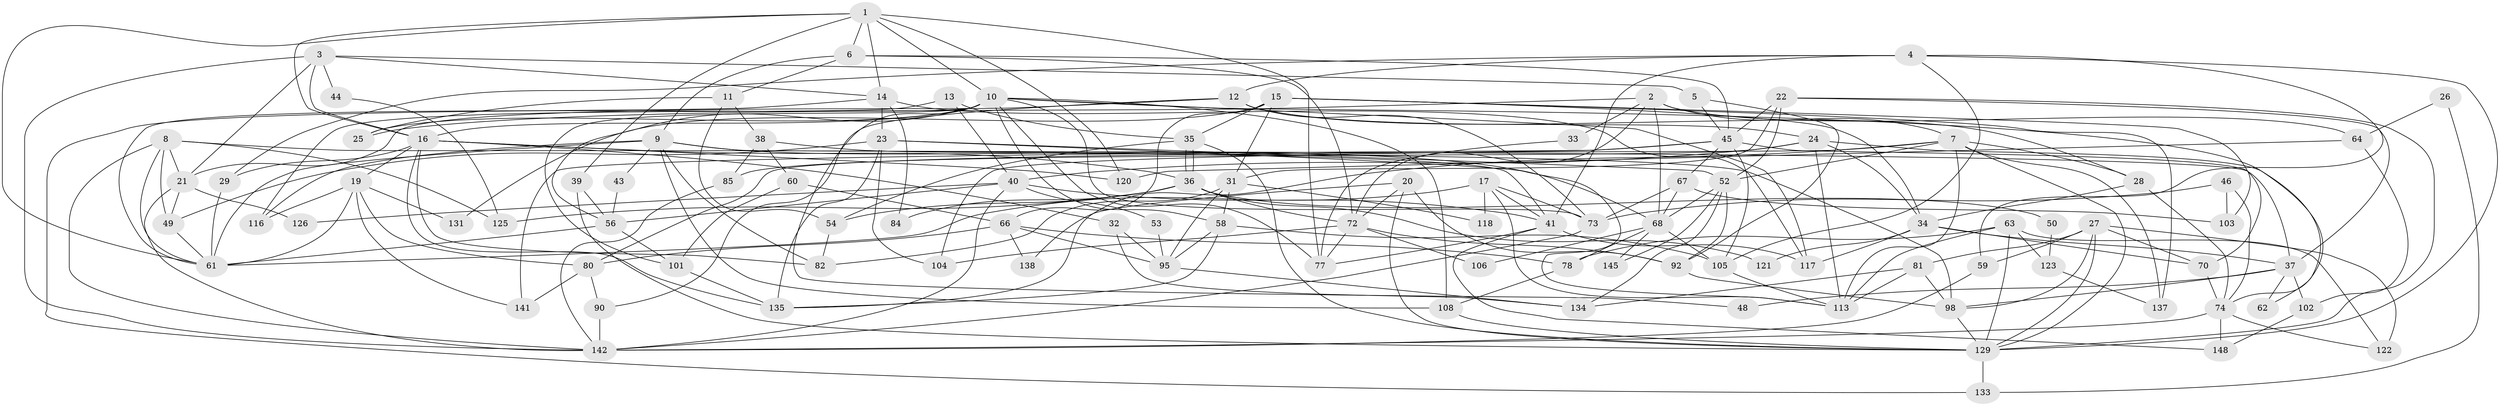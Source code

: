 // Generated by graph-tools (version 1.1) at 2025/52/02/27/25 19:52:09]
// undirected, 103 vertices, 244 edges
graph export_dot {
graph [start="1"]
  node [color=gray90,style=filled];
  1 [super="+130"];
  2;
  3 [super="+57"];
  4;
  5;
  6;
  7 [super="+94"];
  8;
  9 [super="+79"];
  10 [super="+96"];
  11;
  12 [super="+18"];
  13 [super="+143"];
  14 [super="+91"];
  15 [super="+110"];
  16 [super="+47"];
  17 [super="+89"];
  19 [super="+30"];
  20 [super="+65"];
  21 [super="+71"];
  22 [super="+55"];
  23 [super="+107"];
  24 [super="+87"];
  25;
  26;
  27 [super="+97"];
  28;
  29;
  31 [super="+51"];
  32;
  33;
  34 [super="+42"];
  35 [super="+76"];
  36 [super="+69"];
  37 [super="+140"];
  38;
  39;
  40 [super="+88"];
  41 [super="+75"];
  43;
  44;
  45 [super="+112"];
  46;
  48;
  49;
  50;
  52 [super="+86"];
  53;
  54;
  56 [super="+115"];
  58 [super="+100"];
  59 [super="+109"];
  60;
  61 [super="+139"];
  62;
  63 [super="+146"];
  64;
  66 [super="+127"];
  67;
  68 [super="+111"];
  70;
  72 [super="+93"];
  73 [super="+83"];
  74 [super="+132"];
  77 [super="+119"];
  78;
  80;
  81 [super="+147"];
  82;
  84;
  85;
  90;
  92;
  95 [super="+99"];
  98 [super="+128"];
  101;
  102;
  103;
  104;
  105;
  106;
  108 [super="+114"];
  113 [super="+124"];
  116;
  117;
  118;
  120;
  121;
  122;
  123;
  125;
  126;
  129 [super="+136"];
  131;
  133;
  134;
  135;
  137;
  138;
  141;
  142 [super="+144"];
  145;
  148;
  1 -- 39;
  1 -- 120;
  1 -- 16;
  1 -- 6;
  1 -- 10;
  1 -- 61;
  1 -- 14;
  1 -- 77;
  2 -- 64;
  2 -- 7;
  2 -- 25;
  2 -- 33;
  2 -- 68;
  2 -- 72;
  3 -- 142;
  3 -- 16;
  3 -- 21;
  3 -- 5;
  3 -- 44;
  3 -- 14;
  4 -- 29;
  4 -- 12;
  4 -- 105;
  4 -- 41;
  4 -- 59;
  4 -- 129;
  5 -- 45;
  5 -- 92;
  6 -- 72;
  6 -- 9;
  6 -- 11;
  6 -- 45;
  7 -- 28;
  7 -- 80;
  7 -- 135;
  7 -- 52;
  7 -- 129;
  7 -- 137;
  7 -- 113;
  8 -- 142;
  8 -- 21;
  8 -- 49;
  8 -- 125;
  8 -- 61;
  8 -- 41;
  9 -- 43;
  9 -- 61;
  9 -- 82;
  9 -- 116;
  9 -- 37;
  9 -- 68;
  9 -- 108;
  10 -- 25;
  10 -- 48;
  10 -- 61;
  10 -- 73;
  10 -- 108;
  10 -- 117;
  10 -- 58;
  10 -- 74;
  10 -- 101;
  10 -- 16;
  10 -- 56;
  10 -- 77;
  11 -- 38;
  11 -- 25;
  11 -- 54;
  12 -- 24;
  12 -- 90;
  12 -- 28;
  12 -- 21;
  12 -- 73;
  13 -- 116;
  13 -- 40;
  13 -- 35;
  14 -- 84;
  14 -- 117;
  14 -- 133;
  14 -- 23;
  15 -- 31;
  15 -- 34;
  15 -- 66;
  15 -- 131;
  15 -- 137;
  15 -- 35;
  15 -- 103;
  16 -- 32;
  16 -- 82;
  16 -- 19;
  16 -- 135;
  16 -- 120;
  16 -- 29;
  16 -- 36;
  17 -- 41;
  17 -- 113;
  17 -- 118;
  17 -- 61;
  17 -- 73;
  19 -- 141;
  19 -- 80;
  19 -- 116;
  19 -- 131;
  19 -- 61 [weight=2];
  20 -- 129;
  20 -- 72;
  20 -- 138;
  20 -- 92;
  21 -- 49;
  21 -- 126;
  21 -- 142;
  22 -- 37;
  22 -- 52;
  22 -- 45;
  22 -- 31;
  22 -- 129;
  23 -- 49;
  23 -- 52;
  23 -- 104;
  23 -- 113;
  23 -- 135;
  24 -- 62;
  24 -- 40;
  24 -- 113;
  24 -- 34;
  24 -- 85;
  26 -- 133;
  26 -- 64;
  27 -- 70;
  27 -- 59 [weight=2];
  27 -- 129;
  27 -- 81;
  27 -- 122;
  27 -- 98;
  28 -- 34;
  28 -- 74;
  29 -- 61;
  31 -- 82;
  31 -- 118;
  31 -- 58;
  31 -- 95;
  32 -- 134;
  32 -- 95;
  33 -- 77;
  34 -- 37;
  34 -- 121;
  34 -- 117;
  34 -- 70;
  35 -- 36;
  35 -- 36;
  35 -- 54;
  35 -- 129;
  36 -- 50 [weight=2];
  36 -- 84;
  36 -- 72;
  36 -- 54;
  36 -- 121;
  36 -- 125;
  37 -- 48;
  37 -- 102;
  37 -- 62;
  37 -- 98;
  38 -- 60;
  38 -- 85;
  38 -- 98;
  39 -- 129;
  39 -- 56;
  40 -- 53;
  40 -- 56;
  40 -- 126;
  40 -- 41;
  40 -- 142;
  41 -- 117;
  41 -- 77;
  41 -- 148;
  43 -- 56;
  44 -- 125;
  45 -- 67;
  45 -- 141;
  45 -- 70;
  45 -- 104;
  45 -- 105;
  46 -- 73;
  46 -- 103;
  46 -- 74;
  49 -- 61;
  50 -- 123;
  52 -- 92;
  52 -- 145;
  52 -- 68;
  52 -- 134;
  53 -- 95;
  54 -- 82;
  56 -- 61;
  56 -- 101;
  58 -- 105;
  58 -- 135;
  58 -- 95;
  59 -- 142;
  60 -- 101;
  60 -- 66 [weight=2];
  63 -- 123;
  63 -- 122;
  63 -- 78;
  63 -- 113;
  63 -- 129;
  64 -- 120;
  64 -- 102;
  66 -- 78;
  66 -- 80;
  66 -- 138;
  66 -- 95;
  67 -- 73;
  67 -- 103;
  67 -- 68;
  68 -- 145 [weight=2];
  68 -- 78;
  68 -- 105;
  68 -- 106;
  70 -- 74;
  72 -- 92;
  72 -- 104;
  72 -- 106;
  72 -- 77;
  73 -- 142;
  74 -- 122;
  74 -- 148;
  74 -- 142;
  78 -- 108;
  80 -- 90;
  80 -- 141;
  81 -- 113;
  81 -- 98 [weight=2];
  81 -- 134;
  85 -- 142;
  90 -- 142;
  92 -- 98;
  95 -- 134;
  98 -- 129;
  101 -- 135;
  102 -- 148;
  105 -- 113;
  108 -- 129;
  123 -- 137;
  129 -- 133;
}
